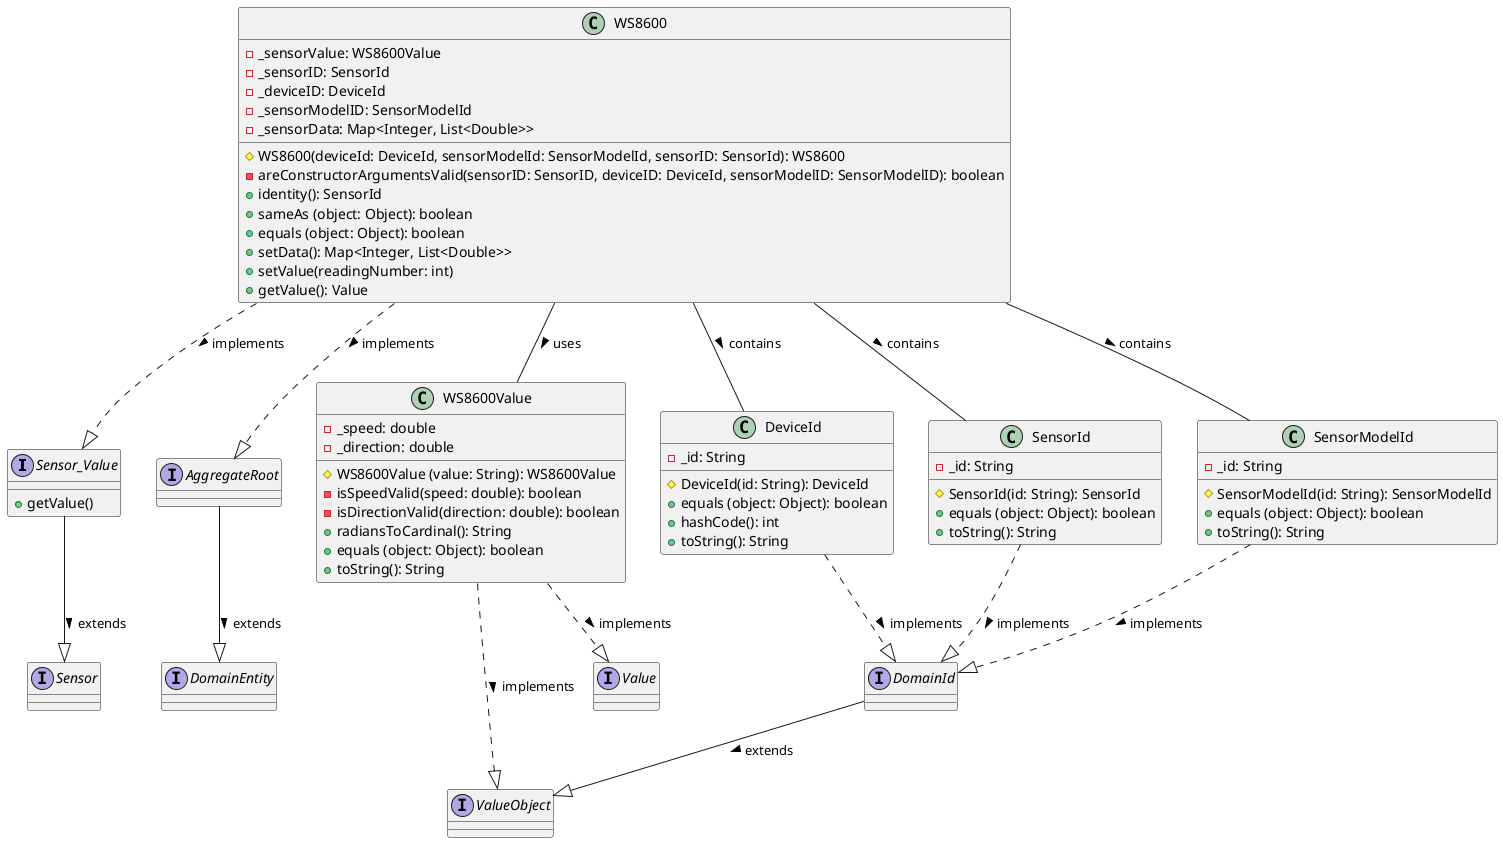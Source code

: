 @startuml
'https://plantuml.com/class-diagram

Sensor_Value --|> Sensor : extends >
DomainId --|> ValueObject : extends >
WS8600 ..|> Sensor_Value : implements >
WS8600 ..|> AggregateRoot : implements >
WS8600Value ..|> ValueObject : implements >
WS8600Value ..|> Value : implements >
DeviceId ..|> DomainId : implements >
SensorId ..|> DomainId : implements >
SensorModelId ..|> DomainId : implements >
WS8600 -- WS8600Value : uses >
WS8600 -- DeviceId : contains >
WS8600 -- SensorId : contains >
WS8600 -- SensorModelId : contains >
AggregateRoot --|> DomainEntity : extends >

interface DomainEntity{
}

interface ValueObject{
}

interface DomainId {
}

interface Sensor{
}

interface Sensor_Value{
+ getValue()
}

interface AggregateRoot{
}

interface Value{
}

class WS8600{
- _sensorValue: WS8600Value
- _sensorID: SensorId
- _deviceID: DeviceId
- _sensorModelID: SensorModelId
- _sensorData: Map<Integer, List<Double>>

# WS8600(deviceId: DeviceId, sensorModelId: SensorModelId, sensorID: SensorId): WS8600
- areConstructorArgumentsValid(sensorID: SensorID, deviceID: DeviceId, sensorModelID: SensorModelID): boolean
+ identity(): SensorId
+ sameAs (object: Object): boolean
+ equals (object: Object): boolean
+ setData(): Map<Integer, List<Double>>
+ setValue(readingNumber: int)
+ getValue(): Value
}


class WS8600Value {

- _speed: double
- _direction: double
# WS8600Value (value: String): WS8600Value
- isSpeedValid(speed: double): boolean
- isDirectionValid(direction: double): boolean
+ radiansToCardinal(): String
+ equals (object: Object): boolean
+ toString(): String
}

class DeviceId{
- _id: String
# DeviceId(id: String): DeviceId
+ equals (object: Object): boolean
+ hashCode(): int
+ toString(): String
}

class SensorModelId{
- _id: String
# SensorModelId(id: String): SensorModelId
+ equals (object: Object): boolean
+ toString(): String
}

class SensorId{
- _id: String
# SensorId(id: String): SensorId
+ equals (object: Object): boolean
+ toString(): String
}


@enduml